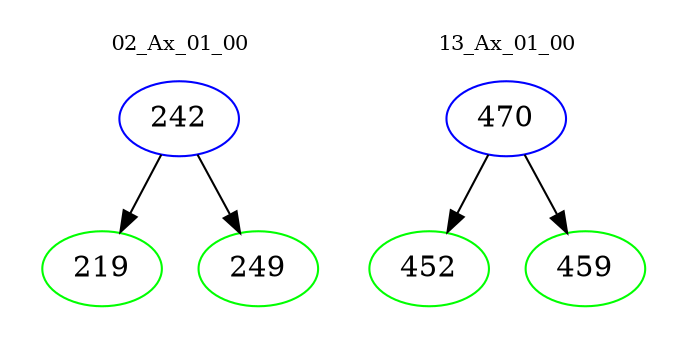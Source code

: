 digraph{
subgraph cluster_0 {
color = white
label = "02_Ax_01_00";
fontsize=10;
T0_242 [label="242", color="blue"]
T0_242 -> T0_219 [color="black"]
T0_219 [label="219", color="green"]
T0_242 -> T0_249 [color="black"]
T0_249 [label="249", color="green"]
}
subgraph cluster_1 {
color = white
label = "13_Ax_01_00";
fontsize=10;
T1_470 [label="470", color="blue"]
T1_470 -> T1_452 [color="black"]
T1_452 [label="452", color="green"]
T1_470 -> T1_459 [color="black"]
T1_459 [label="459", color="green"]
}
}
